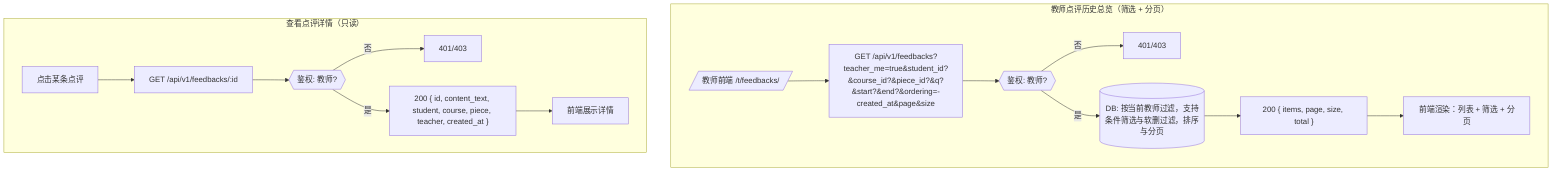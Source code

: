 flowchart TD
  subgraph HistoryList["教师点评历史总览（筛选 + 分页）"]
    UI_List[/"教师前端 /t/feedbacks/"/]
    UI_List --> API_GET_LIST["GET /api/v1/feedbacks?teacher_me=true&student_id?&course_id?&piece_id?&q?&start?&end?&ordering=-created_at&page&size"]
    API_GET_LIST --> Auth{{"鉴权: 教师?"}}
    Auth -- 否 --> E401["401/403"]
    Auth -- 是 --> DB_Query[("DB: 按当前教师过滤，支持条件筛选与软删过滤，排序与分页")]
    DB_Query --> Resp200["200 { items, page, size, total }"]
    Resp200 --> Render["前端渲染：列表 + 筛选 + 分页"]
  end

  subgraph ViewDetail["查看点评详情（只读）"]
    ClickRow["点击某条点评"] --> API_GET_ONE["GET /api/v1/feedbacks/:id"]
    API_GET_ONE --> Auth2{{"鉴权: 教师?"}}
    Auth2 -- 否 --> E401b["401/403"]
    Auth2 -- 是 --> Resp200One["200 { id, content_text, student, course, piece, teacher, created_at }"]
    Resp200One --> ShowDetail["前端展示详情"]
  end
